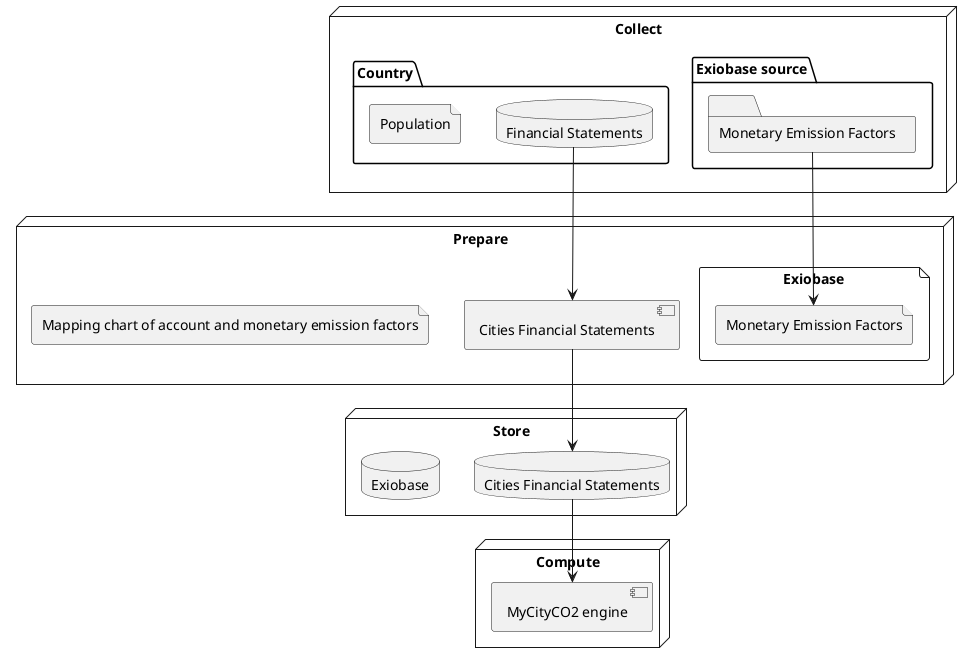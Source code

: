 @startuml Data Pipeline Architecture

    

    node "Collect" as pip_collect{
        package "Exiobase source" {
            folder "Monetary Emission Factors" as coll_exiobase   
        }
        package "Country" {
            database "Financial Statements" as coll_finance
            file "Population" as coll_population

        }
    }

    node "Prepare" as pip_prepare{
        component "Cities Financial Statements" as prep_finance
        file "Exiobase"{
            file "Monetary Emission Factors" as prep_exiobase
        }
        file "Mapping chart of account and monetary emission factors" as mapping
    }
    
    node "Store" as pip_store{
        database "Cities Financial Statements" as store_finance
        database "Exiobase" as store_exiobase
    }

    node "Compute" as pip_compute{
        component "MyCityCO2 engine" as compute_engine
    }

    coll_finance --> prep_finance
    prep_finance --> store_finance
    store_finance --> compute_engine

    coll_exiobase --> prep_exiobase
@enduml
